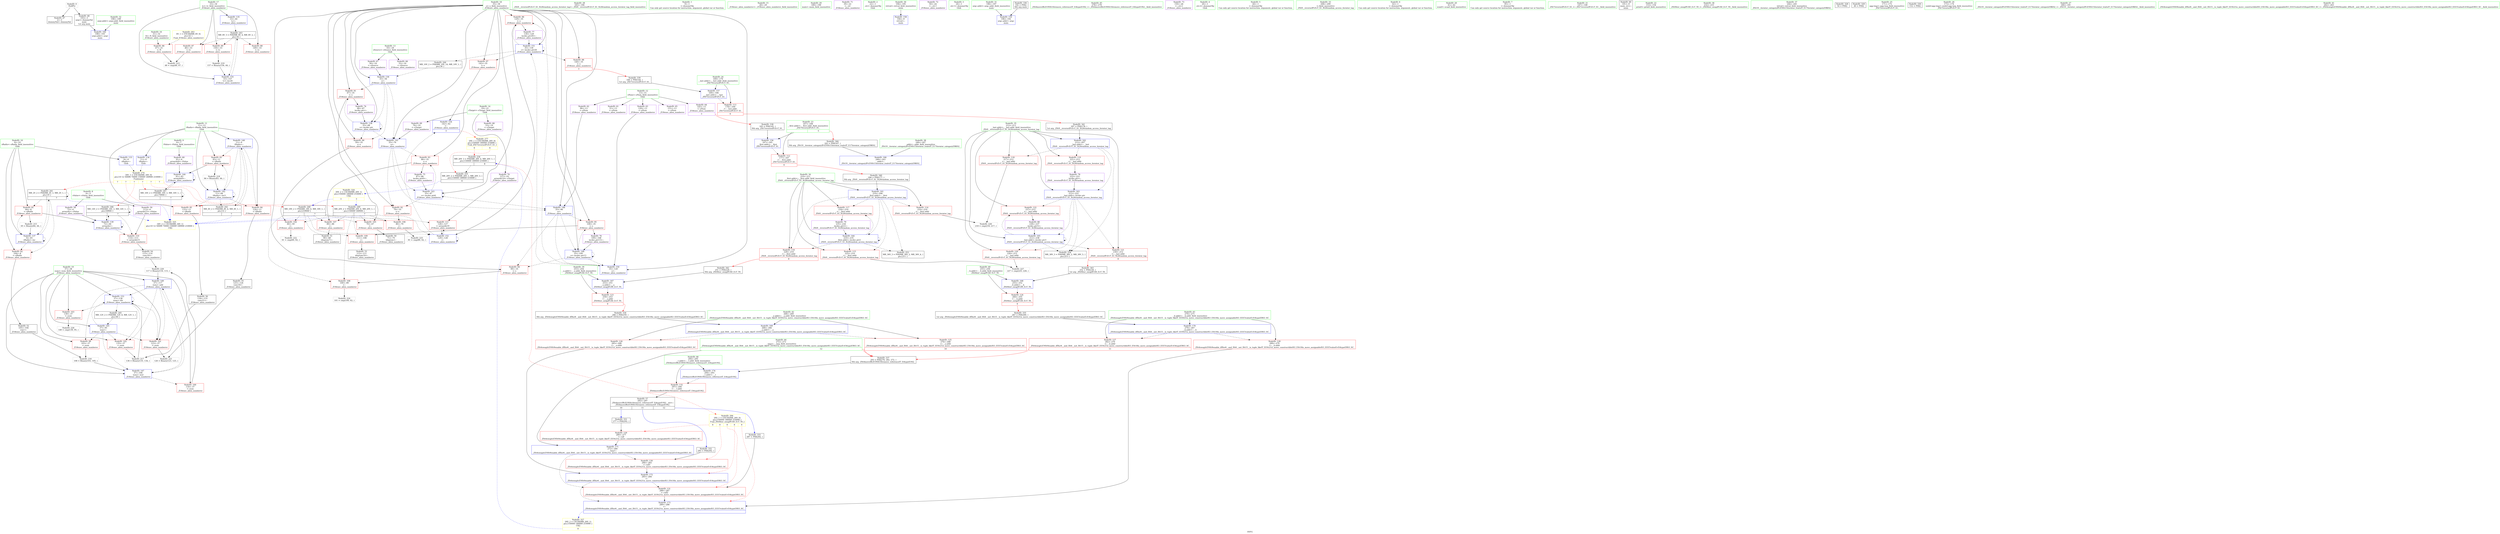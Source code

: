 digraph "SVFG" {
	label="SVFG";

	Node0x5565bcc02110 [shape=record,color=grey,label="{NodeID: 0\nNullPtr}"];
	Node0x5565bcc02110 -> Node0x5565bcc25d50[style=solid];
	Node0x5565bcc02110 -> Node0x5565bcc26e70[style=solid];
	Node0x5565bcc44d30 [shape=record,color=yellow,style=double,label="{NodeID: 263\n6V_1 = ENCHI(MR_6V_0)\npts\{32 \}\nFun[_Z18exec_alien_numbersv]}"];
	Node0x5565bcc44d30 -> Node0x5565bcc28d50[style=dashed];
	Node0x5565bcc26730 [shape=record,color=red,label="{NodeID: 97\n142\<--35\n\<--s\n_Z18exec_alien_numbersv\n}"];
	Node0x5565bcc26730 -> Node0x5565bcc2d4f0[style=solid];
	Node0x5565bcc24070 [shape=record,color=green,label="{NodeID: 14\n19\<--21\nsTarget\<--sTarget_field_insensitive\nGlob }"];
	Node0x5565bcc24070 -> Node0x5565bcc27eb0[style=solid];
	Node0x5565bcc24070 -> Node0x5565bcc27f80[style=solid];
	Node0x5565bcc24070 -> Node0x5565bcc28050[style=solid];
	Node0x5565bcc45b20 [shape=record,color=yellow,style=double,label="{NodeID: 277\n26V_1 = ENCHI(MR_26V_0)\npts\{150000 180000 210000 \}\nFun[_ZSt7reverseIPcEvT_S1_]|{<s0>6|<s1>6}}"];
	Node0x5565bcc45b20:s0 -> Node0x5565bcc3d2c0[style=dashed,color=red];
	Node0x5565bcc45b20:s1 -> Node0x5565bcc43870[style=dashed,color=red];
	Node0x5565bcc26270 [shape=record,color=red,label="{NodeID: 111\n128\<--127\n\<--arrayidx19\n_Z18exec_alien_numbersv\n}"];
	Node0x5565bcc26270 -> Node0x5565bcc2d350[style=solid];
	Node0x5565bcc24cf0 [shape=record,color=green,label="{NodeID: 28\n183\<--184\n_ZSt9__reverseIPcEvT_S1_St26random_access_iterator_tag\<--_ZSt9__reverseIPcEvT_S1_St26random_access_iterator_tag_field_insensitive\n}"];
	Node0x5565bcc2bd30 [shape=record,color=red,label="{NodeID: 125\n276\<--268\n\<--__a.addr\n_ZSt4swapIcENSt9enable_ifIXsr6__and_ISt6__not_ISt15__is_tuple_likeIT_EESt21is_move_constructibleIS3_ESt18is_move_assignableIS3_EEE5valueEvE4typeERS3_SC_\n|{<s0>10}}"];
	Node0x5565bcc2bd30:s0 -> Node0x5565bcc5d6d0[style=solid,color=red];
	Node0x5565bcc25910 [shape=record,color=green,label="{NodeID: 42\n268\<--269\n__a.addr\<--__a.addr_field_insensitive\n_ZSt4swapIcENSt9enable_ifIXsr6__and_ISt6__not_ISt15__is_tuple_likeIT_EESt21is_move_constructibleIS3_ESt18is_move_assignableIS3_EEE5valueEvE4typeERS3_SC_\n}"];
	Node0x5565bcc25910 -> Node0x5565bcc2bd30[style=solid];
	Node0x5565bcc25910 -> Node0x5565bcc2be00[style=solid];
	Node0x5565bcc25910 -> Node0x5565bcc2e120[style=solid];
	Node0x5565bcc32620 [shape=record,color=grey,label="{NodeID: 222\n61 = cmp(60, 62, )\n}"];
	Node0x5565bcc2c8c0 [shape=record,color=blue,label="{NodeID: 139\n72\<--64\narrayidx\<--\n_Z18exec_alien_numbersv\n}"];
	Node0x5565bcc2c8c0 -> Node0x5565bcc261a0[style=dashed];
	Node0x5565bcc2c8c0 -> Node0x5565bcc2c8c0[style=dashed];
	Node0x5565bcc2c8c0 -> Node0x5565bcc40b40[style=dashed];
	Node0x5565bcc274f0 [shape=record,color=black,label="{NodeID: 56\n134\<--133\nconv21\<--\n_Z18exec_alien_numbersv\n}"];
	Node0x5565bcc274f0 -> Node0x5565bcc31ea0[style=solid];
	Node0x5565bcc2d420 [shape=record,color=blue,label="{NodeID: 153\n37\<--136\nnum\<--div\n_Z18exec_alien_numbersv\n}"];
	Node0x5565bcc2d420 -> Node0x5565bcc26a70[style=dashed];
	Node0x5565bcc2d420 -> Node0x5565bcc26b40[style=dashed];
	Node0x5565bcc2d420 -> Node0x5565bcc26c10[style=dashed];
	Node0x5565bcc2d420 -> Node0x5565bcc2d420[style=dashed];
	Node0x5565bcc2d420 -> Node0x5565bcc40640[style=dashed];
	Node0x5565bcc28050 [shape=record,color=purple,label="{NodeID: 70\n127\<--19\narrayidx19\<--sTarget\n_Z18exec_alien_numbersv\n}"];
	Node0x5565bcc28050 -> Node0x5565bcc26270[style=solid];
	Node0x5565bcc5d240 [shape=record,color=black,label="{NodeID: 333\n287 = PHI(292, )\n}"];
	Node0x5565bcc5d240 -> Node0x5565bcc2c210[style=solid];
	Node0x5565bcc2df80 [shape=record,color=blue,label="{NodeID: 167\n253\<--251\n__a.addr\<--__a\n_ZSt9iter_swapIPcS0_EvT_T0_\n}"];
	Node0x5565bcc2df80 -> Node0x5565bcc2bb90[style=dashed];
	Node0x5565bcc28bb0 [shape=record,color=red,label="{NodeID: 84\n124\<--11\n\<--tRadix\n_Z18exec_alien_numbersv\n}"];
	Node0x5565bcc28bb0 -> Node0x5565bcc27420[style=solid];
	Node0x5565bcc10e30 [shape=record,color=green,label="{NodeID: 1\n9\<--1\n\<--dummyObj\nCan only get source location for instruction, argument, global var or function.}"];
	Node0x5565bcc26800 [shape=record,color=red,label="{NodeID: 98\n144\<--35\n\<--s\n_Z18exec_alien_numbersv\n|{<s0>3}}"];
	Node0x5565bcc26800:s0 -> Node0x5565bcc5daf0[style=solid,color=red];
	Node0x5565bcc24170 [shape=record,color=green,label="{NodeID: 15\n28\<--29\n_Z18exec_alien_numbersv\<--_Z18exec_alien_numbersv_field_insensitive\n}"];
	Node0x5565bcc26340 [shape=record,color=red,label="{NodeID: 112\n177\<--167\n\<--__first.addr\n_ZSt7reverseIPcEvT_S1_\n|{<s0>6}}"];
	Node0x5565bcc26340:s0 -> Node0x5565bcc5dc00[style=solid,color=red];
	Node0x5565bcc24df0 [shape=record,color=green,label="{NodeID: 29\n189\<--190\nmain\<--main_field_insensitive\n}"];
	Node0x5565bcc2be00 [shape=record,color=red,label="{NodeID: 126\n285\<--268\n\<--__a.addr\n_ZSt4swapIcENSt9enable_ifIXsr6__and_ISt6__not_ISt15__is_tuple_likeIT_EESt21is_move_constructibleIS3_ESt18is_move_assignableIS3_EEE5valueEvE4typeERS3_SC_\n}"];
	Node0x5565bcc2be00 -> Node0x5565bcc2e390[style=solid];
	Node0x5565bcc259e0 [shape=record,color=green,label="{NodeID: 43\n270\<--271\n__b.addr\<--__b.addr_field_insensitive\n_ZSt4swapIcENSt9enable_ifIXsr6__and_ISt6__not_ISt15__is_tuple_likeIT_EESt21is_move_constructibleIS3_ESt18is_move_assignableIS3_EEE5valueEvE4typeERS3_SC_\n}"];
	Node0x5565bcc259e0 -> Node0x5565bcc2bed0[style=solid];
	Node0x5565bcc259e0 -> Node0x5565bcc2bfa0[style=solid];
	Node0x5565bcc259e0 -> Node0x5565bcc2e1f0[style=solid];
	Node0x5565bcc327a0 [shape=record,color=grey,label="{NodeID: 223\n48 = cmp(46, 47, )\n}"];
	Node0x5565bcc2c990 [shape=record,color=blue,label="{NodeID: 140\n11\<--9\ntRadix\<--\n_Z18exec_alien_numbersv\n}"];
	Node0x5565bcc2c990 -> Node0x5565bcc28ae0[style=dashed];
	Node0x5565bcc2c990 -> Node0x5565bcc28bb0[style=dashed];
	Node0x5565bcc2c990 -> Node0x5565bcc28c80[style=dashed];
	Node0x5565bcc2c990 -> Node0x5565bcc2cb30[style=dashed];
	Node0x5565bcc2c990 -> Node0x5565bcc3f740[style=dashed];
	Node0x5565bcc275c0 [shape=record,color=black,label="{NodeID: 57\n292\<--297\n_ZSt4moveIRcEONSt16remove_referenceIT_E4typeEOS2__ret\<--\n_ZSt4moveIRcEONSt16remove_referenceIT_E4typeEOS2_\n|{<s0>10|<s1>11|<s2>12}}"];
	Node0x5565bcc275c0:s0 -> Node0x5565bcc5ae80[style=solid,color=blue];
	Node0x5565bcc275c0:s1 -> Node0x5565bcc5b070[style=solid,color=blue];
	Node0x5565bcc275c0:s2 -> Node0x5565bcc5d240[style=solid,color=blue];
	Node0x5565bcc2d4f0 [shape=record,color=blue,label="{NodeID: 154\n142\<--62\n\<--\n_Z18exec_alien_numbersv\n|{<s0>3}}"];
	Node0x5565bcc2d4f0:s0 -> Node0x5565bcc45b20[style=dashed,color=red];
	Node0x5565bcc28120 [shape=record,color=purple,label="{NodeID: 71\n39\<--22\n\<--.str\n_Z18exec_alien_numbersv\n}"];
	Node0x5565bcc5d380 [shape=record,color=black,label="{NodeID: 334\n266 = PHI(259, )\n0th arg _ZSt4swapIcENSt9enable_ifIXsr6__and_ISt6__not_ISt15__is_tuple_likeIT_EESt21is_move_constructibleIS3_ESt18is_move_assignableIS3_EEE5valueEvE4typeERS3_SC_ }"];
	Node0x5565bcc5d380 -> Node0x5565bcc2e120[style=solid];
	Node0x5565bcc2e050 [shape=record,color=blue,label="{NodeID: 168\n255\<--252\n__b.addr\<--__b\n_ZSt9iter_swapIPcS0_EvT_T0_\n}"];
	Node0x5565bcc2e050 -> Node0x5565bcc2bc60[style=dashed];
	Node0x5565bcc28c80 [shape=record,color=red,label="{NodeID: 85\n133\<--11\n\<--tRadix\n_Z18exec_alien_numbersv\n}"];
	Node0x5565bcc28c80 -> Node0x5565bcc274f0[style=solid];
	Node0x5565bcc10100 [shape=record,color=green,label="{NodeID: 2\n22\<--1\n.str\<--dummyObj\nGlob }"];
	Node0x5565bcc268d0 [shape=record,color=red,label="{NodeID: 99\n103\<--37\n\<--num\n_Z18exec_alien_numbersv\n}"];
	Node0x5565bcc268d0 -> Node0x5565bcc31d20[style=solid];
	Node0x5565bcc24270 [shape=record,color=green,label="{NodeID: 16\n31\<--32\nN\<--N_field_insensitive\n_Z18exec_alien_numbersv\n}"];
	Node0x5565bcc24270 -> Node0x5565bcc28d50[style=solid];
	Node0x5565bcc26410 [shape=record,color=red,label="{NodeID: 113\n178\<--169\n\<--__last.addr\n_ZSt7reverseIPcEvT_S1_\n|{<s0>6}}"];
	Node0x5565bcc26410:s0 -> Node0x5565bcc5dd10[style=solid,color=red];
	Node0x5565bcc24ef0 [shape=record,color=green,label="{NodeID: 30\n194\<--195\nretval\<--retval_field_insensitive\nmain\n}"];
	Node0x5565bcc24ef0 -> Node0x5565bcc2d830[style=solid];
	Node0x5565bcc2bed0 [shape=record,color=red,label="{NodeID: 127\n282\<--270\n\<--__b.addr\n_ZSt4swapIcENSt9enable_ifIXsr6__and_ISt6__not_ISt15__is_tuple_likeIT_EESt21is_move_constructibleIS3_ESt18is_move_assignableIS3_EEE5valueEvE4typeERS3_SC_\n|{<s0>11}}"];
	Node0x5565bcc2bed0:s0 -> Node0x5565bcc5d6d0[style=solid,color=red];
	Node0x5565bcc25ab0 [shape=record,color=green,label="{NodeID: 44\n272\<--273\n__tmp\<--__tmp_field_insensitive\n_ZSt4swapIcENSt9enable_ifIXsr6__and_ISt6__not_ISt15__is_tuple_likeIT_EESt21is_move_constructibleIS3_ESt18is_move_assignableIS3_EEE5valueEvE4typeERS3_SC_\n|{|<s1>12}}"];
	Node0x5565bcc25ab0 -> Node0x5565bcc2e2c0[style=solid];
	Node0x5565bcc25ab0:s1 -> Node0x5565bcc5d6d0[style=solid,color=red];
	Node0x5565bcc32920 [shape=record,color=grey,label="{NodeID: 224\n101 = cmp(100, 62, )\n}"];
	Node0x5565bcc2ca60 [shape=record,color=blue,label="{NodeID: 141\n35\<--76\ns\<--\n_Z18exec_alien_numbersv\n}"];
	Node0x5565bcc2ca60 -> Node0x5565bcc29230[style=dashed];
	Node0x5565bcc2ca60 -> Node0x5565bcc29300[style=dashed];
	Node0x5565bcc2ca60 -> Node0x5565bcc2cc00[style=dashed];
	Node0x5565bcc2ca60 -> Node0x5565bcc2ce70[style=dashed];
	Node0x5565bcc27690 [shape=record,color=purple,label="{NodeID: 58\n72\<--4\narrayidx\<--sValue\n_Z18exec_alien_numbersv\n}"];
	Node0x5565bcc27690 -> Node0x5565bcc2c8c0[style=solid];
	Node0x5565bcc2d5c0 [shape=record,color=blue,label="{NodeID: 155\n33\<--157\ntc\<--inc24\n_Z18exec_alien_numbersv\n}"];
	Node0x5565bcc2d5c0 -> Node0x5565bcc3fc40[style=dashed];
	Node0x5565bcc281f0 [shape=record,color=purple,label="{NodeID: 72\n50\<--24\n\<--.str.1\n_Z18exec_alien_numbersv\n}"];
	Node0x5565bcc5d4c0 [shape=record,color=black,label="{NodeID: 335\n267 = PHI(260, )\n1st arg _ZSt4swapIcENSt9enable_ifIXsr6__and_ISt6__not_ISt15__is_tuple_likeIT_EESt21is_move_constructibleIS3_ESt18is_move_assignableIS3_EEE5valueEvE4typeERS3_SC_ }"];
	Node0x5565bcc5d4c0 -> Node0x5565bcc2e1f0[style=solid];
	Node0x5565bcc2e120 [shape=record,color=blue,label="{NodeID: 169\n268\<--266\n__a.addr\<--__a\n_ZSt4swapIcENSt9enable_ifIXsr6__and_ISt6__not_ISt15__is_tuple_likeIT_EESt21is_move_constructibleIS3_ESt18is_move_assignableIS3_EEE5valueEvE4typeERS3_SC_\n}"];
	Node0x5565bcc2e120 -> Node0x5565bcc2bd30[style=dashed];
	Node0x5565bcc2e120 -> Node0x5565bcc2be00[style=dashed];
	Node0x5565bcc28d50 [shape=record,color=red,label="{NodeID: 86\n47\<--31\n\<--N\n_Z18exec_alien_numbersv\n}"];
	Node0x5565bcc28d50 -> Node0x5565bcc327a0[style=solid];
	Node0x5565bcc10190 [shape=record,color=green,label="{NodeID: 3\n24\<--1\n.str.1\<--dummyObj\nGlob }"];
	Node0x5565bcc269a0 [shape=record,color=red,label="{NodeID: 100\n116\<--37\n\<--num\n_Z18exec_alien_numbersv\n}"];
	Node0x5565bcc269a0 -> Node0x5565bcc32320[style=solid];
	Node0x5565bcc24340 [shape=record,color=green,label="{NodeID: 17\n33\<--34\ntc\<--tc_field_insensitive\n_Z18exec_alien_numbersv\n}"];
	Node0x5565bcc24340 -> Node0x5565bcc28e20[style=solid];
	Node0x5565bcc24340 -> Node0x5565bcc28ef0[style=solid];
	Node0x5565bcc24340 -> Node0x5565bcc28fc0[style=solid];
	Node0x5565bcc24340 -> Node0x5565bcc2c580[style=solid];
	Node0x5565bcc24340 -> Node0x5565bcc2d5c0[style=solid];
	Node0x5565bcc264e0 [shape=record,color=red,label="{NodeID: 114\n216\<--210\n\<--__first.addr\n_ZSt9__reverseIPcEvT_S1_St26random_access_iterator_tag\n}"];
	Node0x5565bcc264e0 -> Node0x5565bcc32f20[style=solid];
	Node0x5565bcc24fc0 [shape=record,color=green,label="{NodeID: 31\n196\<--197\nargc.addr\<--argc.addr_field_insensitive\nmain\n}"];
	Node0x5565bcc24fc0 -> Node0x5565bcc2d900[style=solid];
	Node0x5565bcc2bfa0 [shape=record,color=red,label="{NodeID: 128\n289\<--270\n\<--__b.addr\n_ZSt4swapIcENSt9enable_ifIXsr6__and_ISt6__not_ISt15__is_tuple_likeIT_EESt21is_move_constructibleIS3_ESt18is_move_assignableIS3_EEE5valueEvE4typeERS3_SC_\n}"];
	Node0x5565bcc2bfa0 -> Node0x5565bcc2e460[style=solid];
	Node0x5565bcc25b80 [shape=record,color=green,label="{NodeID: 45\n278\<--279\n_ZSt4moveIRcEONSt16remove_referenceIT_E4typeEOS2_\<--_ZSt4moveIRcEONSt16remove_referenceIT_E4typeEOS2__field_insensitive\n}"];
	Node0x5565bcc32aa0 [shape=record,color=grey,label="{NodeID: 225\n81 = cmp(80, 62, )\n}"];
	Node0x5565bcc2cb30 [shape=record,color=blue,label="{NodeID: 142\n11\<--84\ntRadix\<--inc5\n_Z18exec_alien_numbersv\n}"];
	Node0x5565bcc2cb30 -> Node0x5565bcc28ae0[style=dashed];
	Node0x5565bcc2cb30 -> Node0x5565bcc28bb0[style=dashed];
	Node0x5565bcc2cb30 -> Node0x5565bcc28c80[style=dashed];
	Node0x5565bcc2cb30 -> Node0x5565bcc2cb30[style=dashed];
	Node0x5565bcc2cb30 -> Node0x5565bcc3f740[style=dashed];
	Node0x5565bcc27760 [shape=record,color=purple,label="{NodeID: 59\n113\<--4\narrayidx15\<--sValue\n_Z18exec_alien_numbersv\n}"];
	Node0x5565bcc27760 -> Node0x5565bcc261a0[style=solid];
	Node0x5565bcc2d690 [shape=record,color=blue,label="{NodeID: 156\n167\<--165\n__first.addr\<--__first\n_ZSt7reverseIPcEvT_S1_\n}"];
	Node0x5565bcc2d690 -> Node0x5565bcc26340[style=dashed];
	Node0x5565bcc282c0 [shape=record,color=purple,label="{NodeID: 73\n150\<--26\n\<--.str.2\n_Z18exec_alien_numbersv\n}"];
	Node0x5565bcc5d600 [shape=record,color=black,label="{NodeID: 336\n192 = PHI()\n0th arg main }"];
	Node0x5565bcc5d600 -> Node0x5565bcc2d900[style=solid];
	Node0x5565bcc42e70 [shape=record,color=black,label="{NodeID: 253\nMR_36V_3 = PHI(MR_36V_2, MR_36V_4, )\npts\{211 \}\n}"];
	Node0x5565bcc2e1f0 [shape=record,color=blue,label="{NodeID: 170\n270\<--267\n__b.addr\<--__b\n_ZSt4swapIcENSt9enable_ifIXsr6__and_ISt6__not_ISt15__is_tuple_likeIT_EESt21is_move_constructibleIS3_ESt18is_move_assignableIS3_EEE5valueEvE4typeERS3_SC_\n}"];
	Node0x5565bcc2e1f0 -> Node0x5565bcc2bed0[style=dashed];
	Node0x5565bcc2e1f0 -> Node0x5565bcc2bfa0[style=dashed];
	Node0x5565bcc28e20 [shape=record,color=red,label="{NodeID: 87\n46\<--33\n\<--tc\n_Z18exec_alien_numbersv\n}"];
	Node0x5565bcc28e20 -> Node0x5565bcc327a0[style=solid];
	Node0x5565bcc10440 [shape=record,color=green,label="{NodeID: 4\n26\<--1\n.str.2\<--dummyObj\nGlob }"];
	Node0x5565bcc26a70 [shape=record,color=red,label="{NodeID: 101\n123\<--37\n\<--num\n_Z18exec_alien_numbersv\n}"];
	Node0x5565bcc26a70 -> Node0x5565bcc324a0[style=solid];
	Node0x5565bcc24410 [shape=record,color=green,label="{NodeID: 18\n35\<--36\ns\<--s_field_insensitive\n_Z18exec_alien_numbersv\n}"];
	Node0x5565bcc24410 -> Node0x5565bcc29090[style=solid];
	Node0x5565bcc24410 -> Node0x5565bcc29160[style=solid];
	Node0x5565bcc24410 -> Node0x5565bcc29230[style=solid];
	Node0x5565bcc24410 -> Node0x5565bcc29300[style=solid];
	Node0x5565bcc24410 -> Node0x5565bcc293d0[style=solid];
	Node0x5565bcc24410 -> Node0x5565bcc294a0[style=solid];
	Node0x5565bcc24410 -> Node0x5565bcc26660[style=solid];
	Node0x5565bcc24410 -> Node0x5565bcc26730[style=solid];
	Node0x5565bcc24410 -> Node0x5565bcc26800[style=solid];
	Node0x5565bcc24410 -> Node0x5565bcc2c650[style=solid];
	Node0x5565bcc24410 -> Node0x5565bcc2c7f0[style=solid];
	Node0x5565bcc24410 -> Node0x5565bcc2ca60[style=solid];
	Node0x5565bcc24410 -> Node0x5565bcc2cc00[style=solid];
	Node0x5565bcc24410 -> Node0x5565bcc2ce70[style=solid];
	Node0x5565bcc24410 -> Node0x5565bcc2d010[style=solid];
	Node0x5565bcc24410 -> Node0x5565bcc2d1b0[style=solid];
	Node0x5565bcc24410 -> Node0x5565bcc2d280[style=solid];
	Node0x5565bcc2b590 [shape=record,color=red,label="{NodeID: 115\n225\<--210\n\<--__first.addr\n_ZSt9__reverseIPcEvT_S1_St26random_access_iterator_tag\n}"];
	Node0x5565bcc2b590 -> Node0x5565bcc32da0[style=solid];
	Node0x5565bcc25090 [shape=record,color=green,label="{NodeID: 32\n198\<--199\nargv.addr\<--argv.addr_field_insensitive\nmain\n}"];
	Node0x5565bcc25090 -> Node0x5565bcc2d9d0[style=solid];
	Node0x5565bcc2c070 [shape=record,color=red,label="{NodeID: 129\n280\<--277\n\<--call\n_ZSt4swapIcENSt9enable_ifIXsr6__and_ISt6__not_ISt15__is_tuple_likeIT_EESt21is_move_constructibleIS3_ESt18is_move_assignableIS3_EEE5valueEvE4typeERS3_SC_\n}"];
	Node0x5565bcc2c070 -> Node0x5565bcc2e2c0[style=solid];
	Node0x5565bcc25c80 [shape=record,color=green,label="{NodeID: 46\n294\<--295\n__t.addr\<--__t.addr_field_insensitive\n_ZSt4moveIRcEONSt16remove_referenceIT_E4typeEOS2_\n}"];
	Node0x5565bcc25c80 -> Node0x5565bcc2c2e0[style=solid];
	Node0x5565bcc25c80 -> Node0x5565bcc2e530[style=solid];
	Node0x5565bcc32c20 [shape=record,color=grey,label="{NodeID: 226\n140 = cmp(139, 95, )\n}"];
	Node0x5565bcc2cc00 [shape=record,color=blue,label="{NodeID: 143\n35\<--87\ns\<--incdec.ptr6\n_Z18exec_alien_numbersv\n}"];
	Node0x5565bcc2cc00 -> Node0x5565bcc29230[style=dashed];
	Node0x5565bcc2cc00 -> Node0x5565bcc29300[style=dashed];
	Node0x5565bcc2cc00 -> Node0x5565bcc2cc00[style=dashed];
	Node0x5565bcc2cc00 -> Node0x5565bcc2ce70[style=dashed];
	Node0x5565bcc27830 [shape=record,color=purple,label="{NodeID: 60\n91\<--6\narrayidx8\<--tValue\n_Z18exec_alien_numbersv\n}"];
	Node0x5565bcc27830 -> Node0x5565bcc2ccd0[style=solid];
	Node0x5565bcc2d760 [shape=record,color=blue,label="{NodeID: 157\n169\<--166\n__last.addr\<--__last\n_ZSt7reverseIPcEvT_S1_\n}"];
	Node0x5565bcc2d760 -> Node0x5565bcc26410[style=dashed];
	Node0x5565bcc28390 [shape=record,color=purple,label="{NodeID: 74\n68\<--67\nincdec.ptr\<--\n_Z18exec_alien_numbersv\n}"];
	Node0x5565bcc28390 -> Node0x5565bcc2c7f0[style=solid];
	Node0x5565bcc5d6d0 [shape=record,color=black,label="{NodeID: 337\n293 = PHI(276, 282, 272, )\n0th arg _ZSt4moveIRcEONSt16remove_referenceIT_E4typeEOS2_ }"];
	Node0x5565bcc5d6d0 -> Node0x5565bcc2e530[style=solid];
	Node0x5565bcc43370 [shape=record,color=black,label="{NodeID: 254\nMR_38V_3 = PHI(MR_38V_2, MR_38V_5, )\npts\{213 \}\n}"];
	Node0x5565bcc2e2c0 [shape=record,color=blue,label="{NodeID: 171\n272\<--280\n__tmp\<--\n_ZSt4swapIcENSt9enable_ifIXsr6__and_ISt6__not_ISt15__is_tuple_likeIT_EESt21is_move_constructibleIS3_ESt18is_move_assignableIS3_EEE5valueEvE4typeERS3_SC_\n}"];
	Node0x5565bcc2e2c0 -> Node0x5565bcc2c140[style=dashed];
	Node0x5565bcc2e2c0 -> Node0x5565bcc2c210[style=dashed];
	Node0x5565bcc28ef0 [shape=record,color=red,label="{NodeID: 88\n149\<--33\n\<--tc\n_Z18exec_alien_numbersv\n}"];
	Node0x5565bcc104d0 [shape=record,color=green,label="{NodeID: 5\n44\<--1\n\<--dummyObj\nCan only get source location for instruction, argument, global var or function.}"];
	Node0x5565bcc26b40 [shape=record,color=red,label="{NodeID: 102\n135\<--37\n\<--num\n_Z18exec_alien_numbersv\n}"];
	Node0x5565bcc26b40 -> Node0x5565bcc31ea0[style=solid];
	Node0x5565bcc244e0 [shape=record,color=green,label="{NodeID: 19\n37\<--38\nnum\<--num_field_insensitive\n_Z18exec_alien_numbersv\n}"];
	Node0x5565bcc244e0 -> Node0x5565bcc268d0[style=solid];
	Node0x5565bcc244e0 -> Node0x5565bcc269a0[style=solid];
	Node0x5565bcc244e0 -> Node0x5565bcc26a70[style=solid];
	Node0x5565bcc244e0 -> Node0x5565bcc26b40[style=solid];
	Node0x5565bcc244e0 -> Node0x5565bcc26c10[style=solid];
	Node0x5565bcc244e0 -> Node0x5565bcc2cda0[style=solid];
	Node0x5565bcc244e0 -> Node0x5565bcc2cf40[style=solid];
	Node0x5565bcc244e0 -> Node0x5565bcc2d0e0[style=solid];
	Node0x5565bcc244e0 -> Node0x5565bcc2d420[style=solid];
	Node0x5565bcc2b620 [shape=record,color=red,label="{NodeID: 116\n229\<--210\n\<--__first.addr\n_ZSt9__reverseIPcEvT_S1_St26random_access_iterator_tag\n|{<s0>8}}"];
	Node0x5565bcc2b620:s0 -> Node0x5565bcc5de20[style=solid,color=red];
	Node0x5565bcc25160 [shape=record,color=green,label="{NodeID: 33\n208\<--209\n\<--field_insensitive\n_ZSt9__reverseIPcEvT_S1_St26random_access_iterator_tag\n}"];
	Node0x5565bcc2c140 [shape=record,color=red,label="{NodeID: 130\n284\<--283\n\<--call1\n_ZSt4swapIcENSt9enable_ifIXsr6__and_ISt6__not_ISt15__is_tuple_likeIT_EESt21is_move_constructibleIS3_ESt18is_move_assignableIS3_EEE5valueEvE4typeERS3_SC_\n}"];
	Node0x5565bcc2c140 -> Node0x5565bcc2e390[style=solid];
	Node0x5565bcc25d50 [shape=record,color=black,label="{NodeID: 47\n2\<--3\ndummyVal\<--dummyVal\n}"];
	Node0x5565bcc32da0 [shape=record,color=grey,label="{NodeID: 227\n227 = cmp(225, 226, )\n}"];
	Node0x5565bcc2ccd0 [shape=record,color=blue,label="{NodeID: 144\n91\<--83\narrayidx8\<--\n_Z18exec_alien_numbersv\n}"];
	Node0x5565bcc2ccd0 -> Node0x5565bcc2ccd0[style=dashed];
	Node0x5565bcc2ccd0 -> Node0x5565bcc41040[style=dashed];
	Node0x5565bcc27900 [shape=record,color=purple,label="{NodeID: 61\n51\<--13\n\<--sNum\n_Z18exec_alien_numbersv\n}"];
	Node0x5565bcc4a180 [shape=record,color=yellow,style=double,label="{NodeID: 324\n26V_2 = CSCHI(MR_26V_1)\npts\{150000 180000 210000 \}\nCS[]|{<s0>3|<s1>3}}"];
	Node0x5565bcc4a180:s0 -> Node0x5565bcc41540[style=dashed,color=blue];
	Node0x5565bcc4a180:s1 -> Node0x5565bcc41a40[style=dashed,color=blue];
	Node0x5565bcc3f240 [shape=record,color=black,label="{NodeID: 241\nMR_2V_2 = PHI(MR_2V_3, MR_2V_1, )\npts\{10 \}\n|{|<s4>7}}"];
	Node0x5565bcc3f240 -> Node0x5565bcc28940[style=dashed];
	Node0x5565bcc3f240 -> Node0x5565bcc28a10[style=dashed];
	Node0x5565bcc3f240 -> Node0x5565bcc2c720[style=dashed];
	Node0x5565bcc3f240 -> Node0x5565bcc3f240[style=dashed];
	Node0x5565bcc3f240:s4 -> Node0x5565bcc4a340[style=dashed,color=blue];
	Node0x5565bcc2d830 [shape=record,color=blue,label="{NodeID: 158\n194\<--9\nretval\<--\nmain\n}"];
	Node0x5565bcc28460 [shape=record,color=purple,label="{NodeID: 75\n87\<--86\nincdec.ptr6\<--\n_Z18exec_alien_numbersv\n}"];
	Node0x5565bcc28460 -> Node0x5565bcc2cc00[style=solid];
	Node0x5565bcc5d9e0 [shape=record,color=black,label="{NodeID: 338\n165 = PHI(145, )\n0th arg _ZSt7reverseIPcEvT_S1_ }"];
	Node0x5565bcc5d9e0 -> Node0x5565bcc2d690[style=solid];
	Node0x5565bcc43870 [shape=record,color=black,label="{NodeID: 255\nMR_26V_2 = PHI(MR_26V_1, MR_26V_3, )\npts\{150000 180000 210000 \}\n|{<s0>6}}"];
	Node0x5565bcc43870:s0 -> Node0x5565bcc4a180[style=dashed,color=blue];
	Node0x5565bcc2e390 [shape=record,color=blue,label="{NodeID: 172\n285\<--284\n\<--\n_ZSt4swapIcENSt9enable_ifIXsr6__and_ISt6__not_ISt15__is_tuple_likeIT_EESt21is_move_constructibleIS3_ESt18is_move_assignableIS3_EEE5valueEvE4typeERS3_SC_\n}"];
	Node0x5565bcc2e390 -> Node0x5565bcc2c210[style=dashed];
	Node0x5565bcc2e390 -> Node0x5565bcc2e460[style=dashed];
	Node0x5565bcc28fc0 [shape=record,color=red,label="{NodeID: 89\n156\<--33\n\<--tc\n_Z18exec_alien_numbersv\n}"];
	Node0x5565bcc28fc0 -> Node0x5565bcc321a0[style=solid];
	Node0x5565bcc10590 [shape=record,color=green,label="{NodeID: 6\n62\<--1\n\<--dummyObj\nCan only get source location for instruction, argument, global var or function.}"];
	Node0x5565bcc26c10 [shape=record,color=red,label="{NodeID: 103\n139\<--37\n\<--num\n_Z18exec_alien_numbersv\n}"];
	Node0x5565bcc26c10 -> Node0x5565bcc32c20[style=solid];
	Node0x5565bcc245b0 [shape=record,color=green,label="{NodeID: 20\n41\<--42\nscanf\<--scanf_field_insensitive\n}"];
	Node0x5565bcc2b6b0 [shape=record,color=red,label="{NodeID: 117\n234\<--210\n\<--__first.addr\n_ZSt9__reverseIPcEvT_S1_St26random_access_iterator_tag\n}"];
	Node0x5565bcc2b6b0 -> Node0x5565bcc287a0[style=solid];
	Node0x5565bcc25230 [shape=record,color=green,label="{NodeID: 34\n210\<--211\n__first.addr\<--__first.addr_field_insensitive\n_ZSt9__reverseIPcEvT_S1_St26random_access_iterator_tag\n}"];
	Node0x5565bcc25230 -> Node0x5565bcc264e0[style=solid];
	Node0x5565bcc25230 -> Node0x5565bcc2b590[style=solid];
	Node0x5565bcc25230 -> Node0x5565bcc2b620[style=solid];
	Node0x5565bcc25230 -> Node0x5565bcc2b6b0[style=solid];
	Node0x5565bcc25230 -> Node0x5565bcc2daa0[style=solid];
	Node0x5565bcc25230 -> Node0x5565bcc2dd10[style=solid];
	Node0x5565bcc2c210 [shape=record,color=red,label="{NodeID: 131\n288\<--287\n\<--call2\n_ZSt4swapIcENSt9enable_ifIXsr6__and_ISt6__not_ISt15__is_tuple_likeIT_EESt21is_move_constructibleIS3_ESt18is_move_assignableIS3_EEE5valueEvE4typeERS3_SC_\n}"];
	Node0x5565bcc2c210 -> Node0x5565bcc2e460[style=solid];
	Node0x5565bcc26e70 [shape=record,color=black,label="{NodeID: 48\n193\<--3\nargv\<--dummyVal\nmain\n1st arg main }"];
	Node0x5565bcc26e70 -> Node0x5565bcc2d9d0[style=solid];
	Node0x5565bcc32f20 [shape=record,color=grey,label="{NodeID: 228\n218 = cmp(216, 217, )\n}"];
	Node0x5565bcc2cda0 [shape=record,color=blue,label="{NodeID: 145\n37\<--95\nnum\<--\n_Z18exec_alien_numbersv\n}"];
	Node0x5565bcc2cda0 -> Node0x5565bcc268d0[style=dashed];
	Node0x5565bcc2cda0 -> Node0x5565bcc26a70[style=dashed];
	Node0x5565bcc2cda0 -> Node0x5565bcc26b40[style=dashed];
	Node0x5565bcc2cda0 -> Node0x5565bcc2cf40[style=dashed];
	Node0x5565bcc2cda0 -> Node0x5565bcc2d420[style=dashed];
	Node0x5565bcc279d0 [shape=record,color=purple,label="{NodeID: 62\n96\<--13\n\<--sNum\n_Z18exec_alien_numbersv\n}"];
	Node0x5565bcc279d0 -> Node0x5565bcc2ce70[style=solid];
	Node0x5565bcc4a340 [shape=record,color=yellow,style=double,label="{NodeID: 325\n34V_2 = CSCHI(MR_34V_1)\npts\{10 12 50000 70000 150000 180000 210000 \}\nCS[]}"];
	Node0x5565bcc3f740 [shape=record,color=black,label="{NodeID: 242\nMR_4V_2 = PHI(MR_4V_4, MR_4V_1, )\npts\{12 \}\n|{|<s1>7}}"];
	Node0x5565bcc3f740 -> Node0x5565bcc2c990[style=dashed];
	Node0x5565bcc3f740:s1 -> Node0x5565bcc4a340[style=dashed,color=blue];
	Node0x5565bcc2d900 [shape=record,color=blue,label="{NodeID: 159\n196\<--192\nargc.addr\<--argc\nmain\n}"];
	Node0x5565bcc28530 [shape=record,color=purple,label="{NodeID: 76\n109\<--108\nincdec.ptr13\<--\n_Z18exec_alien_numbersv\n}"];
	Node0x5565bcc28530 -> Node0x5565bcc2d010[style=solid];
	Node0x5565bcc5daf0 [shape=record,color=black,label="{NodeID: 339\n166 = PHI(144, )\n1st arg _ZSt7reverseIPcEvT_S1_ }"];
	Node0x5565bcc5daf0 -> Node0x5565bcc2d760[style=solid];
	Node0x5565bcc2e460 [shape=record,color=blue,label="{NodeID: 173\n289\<--288\n\<--\n_ZSt4swapIcENSt9enable_ifIXsr6__and_ISt6__not_ISt15__is_tuple_likeIT_EESt21is_move_constructibleIS3_ESt18is_move_assignableIS3_EEE5valueEvE4typeERS3_SC_\n|{<s0>9}}"];
	Node0x5565bcc2e460:s0 -> Node0x5565bcc4a750[style=dashed,color=blue];
	Node0x5565bcc29090 [shape=record,color=red,label="{NodeID: 90\n59\<--35\n\<--s\n_Z18exec_alien_numbersv\n}"];
	Node0x5565bcc29090 -> Node0x5565bcc26ce0[style=solid];
	Node0x5565bcc23a90 [shape=record,color=green,label="{NodeID: 7\n95\<--1\n\<--dummyObj\nCan only get source location for instruction, argument, global var or function.}"];
	Node0x5565bcc26ce0 [shape=record,color=red,label="{NodeID: 104\n60\<--59\n\<--\n_Z18exec_alien_numbersv\n}"];
	Node0x5565bcc26ce0 -> Node0x5565bcc32620[style=solid];
	Node0x5565bcc246b0 [shape=record,color=green,label="{NodeID: 21\n147\<--148\n_ZSt7reverseIPcEvT_S1_\<--_ZSt7reverseIPcEvT_S1__field_insensitive\n}"];
	Node0x5565bcc3cca0 [shape=record,color=yellow,style=double,label="{NodeID: 284\n26V_1 = ENCHI(MR_26V_0)\npts\{150000 180000 210000 \}\nFun[_ZSt9iter_swapIPcS0_EvT_T0_]|{<s0>9|<s1>9|<s2>9|<s3>9|<s4>9}}"];
	Node0x5565bcc3cca0:s0 -> Node0x5565bcc2c070[style=dashed,color=red];
	Node0x5565bcc3cca0:s1 -> Node0x5565bcc2c140[style=dashed,color=red];
	Node0x5565bcc3cca0:s2 -> Node0x5565bcc2c210[style=dashed,color=red];
	Node0x5565bcc3cca0:s3 -> Node0x5565bcc2e390[style=dashed,color=red];
	Node0x5565bcc3cca0:s4 -> Node0x5565bcc2e460[style=dashed,color=red];
	Node0x5565bcc2b780 [shape=record,color=red,label="{NodeID: 118\n217\<--212\n\<--__last.addr\n_ZSt9__reverseIPcEvT_S1_St26random_access_iterator_tag\n}"];
	Node0x5565bcc2b780 -> Node0x5565bcc32f20[style=solid];
	Node0x5565bcc25300 [shape=record,color=green,label="{NodeID: 35\n212\<--213\n__last.addr\<--__last.addr_field_insensitive\n_ZSt9__reverseIPcEvT_S1_St26random_access_iterator_tag\n}"];
	Node0x5565bcc25300 -> Node0x5565bcc2b780[style=solid];
	Node0x5565bcc25300 -> Node0x5565bcc2b850[style=solid];
	Node0x5565bcc25300 -> Node0x5565bcc2b920[style=solid];
	Node0x5565bcc25300 -> Node0x5565bcc2b9f0[style=solid];
	Node0x5565bcc25300 -> Node0x5565bcc2bac0[style=solid];
	Node0x5565bcc25300 -> Node0x5565bcc2db70[style=solid];
	Node0x5565bcc25300 -> Node0x5565bcc2dc40[style=solid];
	Node0x5565bcc25300 -> Node0x5565bcc2dde0[style=solid];
	Node0x5565bcc31ba0 [shape=record,color=grey,label="{NodeID: 215\n65 = Binary(64, 44, )\n}"];
	Node0x5565bcc31ba0 -> Node0x5565bcc2c720[style=solid];
	Node0x5565bcc2c2e0 [shape=record,color=red,label="{NodeID: 132\n297\<--294\n\<--__t.addr\n_ZSt4moveIRcEONSt16remove_referenceIT_E4typeEOS2_\n}"];
	Node0x5565bcc2c2e0 -> Node0x5565bcc275c0[style=solid];
	Node0x5565bcc26f40 [shape=record,color=black,label="{NodeID: 49\n191\<--9\nmain_ret\<--\nmain\n}"];
	Node0x5565bcc2ce70 [shape=record,color=blue,label="{NodeID: 146\n35\<--96\ns\<--\n_Z18exec_alien_numbersv\n}"];
	Node0x5565bcc2ce70 -> Node0x5565bcc293d0[style=dashed];
	Node0x5565bcc2ce70 -> Node0x5565bcc294a0[style=dashed];
	Node0x5565bcc2ce70 -> Node0x5565bcc2d010[style=dashed];
	Node0x5565bcc2ce70 -> Node0x5565bcc2d1b0[style=dashed];
	Node0x5565bcc27aa0 [shape=record,color=purple,label="{NodeID: 63\n120\<--13\n\<--sNum\n_Z18exec_alien_numbersv\n}"];
	Node0x5565bcc27aa0 -> Node0x5565bcc2d1b0[style=solid];
	Node0x5565bcc3fc40 [shape=record,color=black,label="{NodeID: 243\nMR_8V_3 = PHI(MR_8V_4, MR_8V_2, )\npts\{34 \}\n}"];
	Node0x5565bcc3fc40 -> Node0x5565bcc28e20[style=dashed];
	Node0x5565bcc3fc40 -> Node0x5565bcc28ef0[style=dashed];
	Node0x5565bcc3fc40 -> Node0x5565bcc28fc0[style=dashed];
	Node0x5565bcc3fc40 -> Node0x5565bcc2d5c0[style=dashed];
	Node0x5565bcc2d9d0 [shape=record,color=blue,label="{NodeID: 160\n198\<--193\nargv.addr\<--argv\nmain\n}"];
	Node0x5565bcc28600 [shape=record,color=purple,label="{NodeID: 77\n130\<--129\nincdec.ptr20\<--\n_Z18exec_alien_numbersv\n}"];
	Node0x5565bcc28600 -> Node0x5565bcc2d280[style=solid];
	Node0x5565bcc5dc00 [shape=record,color=black,label="{NodeID: 340\n206 = PHI(177, )\n0th arg _ZSt9__reverseIPcEvT_S1_St26random_access_iterator_tag }"];
	Node0x5565bcc5dc00 -> Node0x5565bcc2daa0[style=solid];
	Node0x5565bcc2e530 [shape=record,color=blue,label="{NodeID: 174\n294\<--293\n__t.addr\<--__t\n_ZSt4moveIRcEONSt16remove_referenceIT_E4typeEOS2_\n}"];
	Node0x5565bcc2e530 -> Node0x5565bcc2c2e0[style=dashed];
	Node0x5565bcc29160 [shape=record,color=red,label="{NodeID: 91\n67\<--35\n\<--s\n_Z18exec_alien_numbersv\n}"];
	Node0x5565bcc29160 -> Node0x5565bcc28390[style=solid];
	Node0x5565bcc29160 -> Node0x5565bcc26db0[style=solid];
	Node0x5565bcc23b20 [shape=record,color=green,label="{NodeID: 8\n4\<--5\nsValue\<--sValue_field_insensitive\nGlob }"];
	Node0x5565bcc23b20 -> Node0x5565bcc27690[style=solid];
	Node0x5565bcc23b20 -> Node0x5565bcc27760[style=solid];
	Node0x5565bcc26db0 [shape=record,color=red,label="{NodeID: 105\n70\<--67\n\<--\n_Z18exec_alien_numbersv\n}"];
	Node0x5565bcc26db0 -> Node0x5565bcc27010[style=solid];
	Node0x5565bcc247b0 [shape=record,color=green,label="{NodeID: 22\n153\<--154\nprintf\<--printf_field_insensitive\n}"];
	Node0x5565bcc2b850 [shape=record,color=red,label="{NodeID: 119\n221\<--212\n\<--__last.addr\n_ZSt9__reverseIPcEvT_S1_St26random_access_iterator_tag\n}"];
	Node0x5565bcc2b850 -> Node0x5565bcc286d0[style=solid];
	Node0x5565bcc253d0 [shape=record,color=green,label="{NodeID: 36\n232\<--233\n_ZSt9iter_swapIPcS0_EvT_T0_\<--_ZSt9iter_swapIPcS0_EvT_T0__field_insensitive\n}"];
	Node0x5565bcc31d20 [shape=record,color=grey,label="{NodeID: 216\n106 = Binary(103, 105, )\n}"];
	Node0x5565bcc31d20 -> Node0x5565bcc2cf40[style=solid];
	Node0x5565bcc2c3b0 [shape=record,color=blue,label="{NodeID: 133\n8\<--9\nsRadix\<--\nGlob }"];
	Node0x5565bcc2c3b0 -> Node0x5565bcc45730[style=dashed];
	Node0x5565bcc27010 [shape=record,color=black,label="{NodeID: 50\n71\<--70\nidxprom\<--\n_Z18exec_alien_numbersv\n}"];
	Node0x5565bcc2cf40 [shape=record,color=blue,label="{NodeID: 147\n37\<--106\nnum\<--mul\n_Z18exec_alien_numbersv\n}"];
	Node0x5565bcc2cf40 -> Node0x5565bcc269a0[style=dashed];
	Node0x5565bcc2cf40 -> Node0x5565bcc2d0e0[style=dashed];
	Node0x5565bcc27b70 [shape=record,color=purple,label="{NodeID: 64\n145\<--13\n\<--sNum\n_Z18exec_alien_numbersv\n|{<s0>3}}"];
	Node0x5565bcc27b70:s0 -> Node0x5565bcc5d9e0[style=solid,color=red];
	Node0x5565bcc4a750 [shape=record,color=yellow,style=double,label="{NodeID: 327\n26V_2 = CSCHI(MR_26V_1)\npts\{150000 180000 210000 \}\nCS[]|{<s0>8}}"];
	Node0x5565bcc4a750:s0 -> Node0x5565bcc3d2c0[style=dashed,color=blue];
	Node0x5565bcc40140 [shape=record,color=black,label="{NodeID: 244\nMR_10V_2 = PHI(MR_10V_14, MR_10V_1, )\npts\{36 \}\n}"];
	Node0x5565bcc40140 -> Node0x5565bcc2c650[style=dashed];
	Node0x5565bcc2daa0 [shape=record,color=blue,label="{NodeID: 161\n210\<--206\n__first.addr\<--__first\n_ZSt9__reverseIPcEvT_S1_St26random_access_iterator_tag\n}"];
	Node0x5565bcc2daa0 -> Node0x5565bcc264e0[style=dashed];
	Node0x5565bcc2daa0 -> Node0x5565bcc2b590[style=dashed];
	Node0x5565bcc2daa0 -> Node0x5565bcc2b620[style=dashed];
	Node0x5565bcc2daa0 -> Node0x5565bcc2b6b0[style=dashed];
	Node0x5565bcc2daa0 -> Node0x5565bcc2dd10[style=dashed];
	Node0x5565bcc2daa0 -> Node0x5565bcc42e70[style=dashed];
	Node0x5565bcc286d0 [shape=record,color=purple,label="{NodeID: 78\n222\<--221\nincdec.ptr\<--\n_ZSt9__reverseIPcEvT_S1_St26random_access_iterator_tag\n}"];
	Node0x5565bcc286d0 -> Node0x5565bcc2dc40[style=solid];
	Node0x5565bcc5dd10 [shape=record,color=black,label="{NodeID: 341\n207 = PHI(178, )\n1st arg _ZSt9__reverseIPcEvT_S1_St26random_access_iterator_tag }"];
	Node0x5565bcc5dd10 -> Node0x5565bcc2db70[style=solid];
	Node0x5565bcc29230 [shape=record,color=red,label="{NodeID: 92\n79\<--35\n\<--s\n_Z18exec_alien_numbersv\n}"];
	Node0x5565bcc29230 -> Node0x5565bcc25e60[style=solid];
	Node0x5565bcc23bb0 [shape=record,color=green,label="{NodeID: 9\n6\<--7\ntValue\<--tValue_field_insensitive\nGlob }"];
	Node0x5565bcc23bb0 -> Node0x5565bcc27830[style=solid];
	Node0x5565bcc25e60 [shape=record,color=red,label="{NodeID: 106\n80\<--79\n\<--\n_Z18exec_alien_numbersv\n}"];
	Node0x5565bcc25e60 -> Node0x5565bcc32aa0[style=solid];
	Node0x5565bcc248b0 [shape=record,color=green,label="{NodeID: 23\n167\<--168\n__first.addr\<--__first.addr_field_insensitive\n_ZSt7reverseIPcEvT_S1_\n|{|<s2>5}}"];
	Node0x5565bcc248b0 -> Node0x5565bcc26340[style=solid];
	Node0x5565bcc248b0 -> Node0x5565bcc2d690[style=solid];
	Node0x5565bcc248b0:s2 -> Node0x5565bcc5e370[style=solid,color=red];
	Node0x5565bcc2b920 [shape=record,color=red,label="{NodeID: 120\n226\<--212\n\<--__last.addr\n_ZSt9__reverseIPcEvT_S1_St26random_access_iterator_tag\n}"];
	Node0x5565bcc2b920 -> Node0x5565bcc32da0[style=solid];
	Node0x5565bcc254d0 [shape=record,color=green,label="{NodeID: 37\n244\<--245\nretval\<--retval_field_insensitive\n_ZSt19__iterator_categoryIPcENSt15iterator_traitsIT_E17iterator_categoryERKS2_\n}"];
	Node0x5565bcc31ea0 [shape=record,color=grey,label="{NodeID: 217\n136 = Binary(135, 134, )\n}"];
	Node0x5565bcc31ea0 -> Node0x5565bcc2d420[style=solid];
	Node0x5565bcc2c480 [shape=record,color=blue,label="{NodeID: 134\n11\<--9\ntRadix\<--\nGlob }"];
	Node0x5565bcc2c480 -> Node0x5565bcc45730[style=dashed];
	Node0x5565bcc270e0 [shape=record,color=black,label="{NodeID: 51\n90\<--89\nidxprom7\<--\n_Z18exec_alien_numbersv\n}"];
	Node0x5565bcc2d010 [shape=record,color=blue,label="{NodeID: 148\n35\<--109\ns\<--incdec.ptr13\n_Z18exec_alien_numbersv\n}"];
	Node0x5565bcc2d010 -> Node0x5565bcc293d0[style=dashed];
	Node0x5565bcc2d010 -> Node0x5565bcc294a0[style=dashed];
	Node0x5565bcc2d010 -> Node0x5565bcc2d010[style=dashed];
	Node0x5565bcc2d010 -> Node0x5565bcc2d1b0[style=dashed];
	Node0x5565bcc27c40 [shape=record,color=purple,label="{NodeID: 65\n151\<--13\n\<--sNum\n_Z18exec_alien_numbersv\n}"];
	Node0x5565bcc5b820 [shape=record,color=black,label="{NodeID: 328\n54 = PHI()\n}"];
	Node0x5565bcc40640 [shape=record,color=black,label="{NodeID: 245\nMR_12V_2 = PHI(MR_12V_8, MR_12V_1, )\npts\{38 \}\n}"];
	Node0x5565bcc40640 -> Node0x5565bcc2cda0[style=dashed];
	Node0x5565bcc2db70 [shape=record,color=blue,label="{NodeID: 162\n212\<--207\n__last.addr\<--__last\n_ZSt9__reverseIPcEvT_S1_St26random_access_iterator_tag\n}"];
	Node0x5565bcc2db70 -> Node0x5565bcc2b780[style=dashed];
	Node0x5565bcc2db70 -> Node0x5565bcc2b850[style=dashed];
	Node0x5565bcc2db70 -> Node0x5565bcc2dc40[style=dashed];
	Node0x5565bcc2db70 -> Node0x5565bcc43370[style=dashed];
	Node0x5565bcc287a0 [shape=record,color=purple,label="{NodeID: 79\n235\<--234\nincdec.ptr2\<--\n_ZSt9__reverseIPcEvT_S1_St26random_access_iterator_tag\n}"];
	Node0x5565bcc287a0 -> Node0x5565bcc2dd10[style=solid];
	Node0x5565bcc5de20 [shape=record,color=black,label="{NodeID: 342\n251 = PHI(229, )\n0th arg _ZSt9iter_swapIPcS0_EvT_T0_ }"];
	Node0x5565bcc5de20 -> Node0x5565bcc2df80[style=solid];
	Node0x5565bcc29300 [shape=record,color=red,label="{NodeID: 93\n86\<--35\n\<--s\n_Z18exec_alien_numbersv\n}"];
	Node0x5565bcc29300 -> Node0x5565bcc28460[style=solid];
	Node0x5565bcc29300 -> Node0x5565bcc25f30[style=solid];
	Node0x5565bcc23c70 [shape=record,color=green,label="{NodeID: 10\n8\<--10\nsRadix\<--sRadix_field_insensitive\nGlob }"];
	Node0x5565bcc23c70 -> Node0x5565bcc28940[style=solid];
	Node0x5565bcc23c70 -> Node0x5565bcc28a10[style=solid];
	Node0x5565bcc23c70 -> Node0x5565bcc2c3b0[style=solid];
	Node0x5565bcc23c70 -> Node0x5565bcc2c720[style=solid];
	Node0x5565bcc25f30 [shape=record,color=red,label="{NodeID: 107\n89\<--86\n\<--\n_Z18exec_alien_numbersv\n}"];
	Node0x5565bcc25f30 -> Node0x5565bcc270e0[style=solid];
	Node0x5565bcc24980 [shape=record,color=green,label="{NodeID: 24\n169\<--170\n__last.addr\<--__last.addr_field_insensitive\n_ZSt7reverseIPcEvT_S1_\n}"];
	Node0x5565bcc24980 -> Node0x5565bcc26410[style=solid];
	Node0x5565bcc24980 -> Node0x5565bcc2d760[style=solid];
	Node0x5565bcc2b9f0 [shape=record,color=red,label="{NodeID: 121\n230\<--212\n\<--__last.addr\n_ZSt9__reverseIPcEvT_S1_St26random_access_iterator_tag\n|{<s0>8}}"];
	Node0x5565bcc2b9f0:s0 -> Node0x5565bcc5e140[style=solid,color=red];
	Node0x5565bcc255a0 [shape=record,color=green,label="{NodeID: 38\n246\<--247\n.addr\<--.addr_field_insensitive\n_ZSt19__iterator_categoryIPcENSt15iterator_traitsIT_E17iterator_categoryERKS2_\n}"];
	Node0x5565bcc255a0 -> Node0x5565bcc2deb0[style=solid];
	Node0x5565bcc32020 [shape=record,color=grey,label="{NodeID: 218\n84 = Binary(83, 44, )\n}"];
	Node0x5565bcc32020 -> Node0x5565bcc2cb30[style=solid];
	Node0x5565bcc2c580 [shape=record,color=blue,label="{NodeID: 135\n33\<--44\ntc\<--\n_Z18exec_alien_numbersv\n}"];
	Node0x5565bcc2c580 -> Node0x5565bcc3fc40[style=dashed];
	Node0x5565bcc271b0 [shape=record,color=black,label="{NodeID: 52\n105\<--104\nconv\<--\n_Z18exec_alien_numbersv\n}"];
	Node0x5565bcc271b0 -> Node0x5565bcc31d20[style=solid];
	Node0x5565bcc2d0e0 [shape=record,color=blue,label="{NodeID: 149\n37\<--117\nnum\<--add\n_Z18exec_alien_numbersv\n}"];
	Node0x5565bcc2d0e0 -> Node0x5565bcc268d0[style=dashed];
	Node0x5565bcc2d0e0 -> Node0x5565bcc26a70[style=dashed];
	Node0x5565bcc2d0e0 -> Node0x5565bcc26b40[style=dashed];
	Node0x5565bcc2d0e0 -> Node0x5565bcc2cf40[style=dashed];
	Node0x5565bcc2d0e0 -> Node0x5565bcc2d420[style=dashed];
	Node0x5565bcc27d10 [shape=record,color=purple,label="{NodeID: 66\n52\<--16\n\<--sSource\n_Z18exec_alien_numbersv\n}"];
	Node0x5565bcc5b8f0 [shape=record,color=black,label="{NodeID: 329\n40 = PHI()\n}"];
	Node0x5565bcc40b40 [shape=record,color=black,label="{NodeID: 246\nMR_14V_2 = PHI(MR_14V_3, MR_14V_1, )\npts\{50000 \}\n|{|<s3>7}}"];
	Node0x5565bcc40b40 -> Node0x5565bcc261a0[style=dashed];
	Node0x5565bcc40b40 -> Node0x5565bcc2c8c0[style=dashed];
	Node0x5565bcc40b40 -> Node0x5565bcc40b40[style=dashed];
	Node0x5565bcc40b40:s3 -> Node0x5565bcc4a340[style=dashed,color=blue];
	Node0x5565bcc2dc40 [shape=record,color=blue,label="{NodeID: 163\n212\<--222\n__last.addr\<--incdec.ptr\n_ZSt9__reverseIPcEvT_S1_St26random_access_iterator_tag\n}"];
	Node0x5565bcc2dc40 -> Node0x5565bcc2b920[style=dashed];
	Node0x5565bcc2dc40 -> Node0x5565bcc2b9f0[style=dashed];
	Node0x5565bcc2dc40 -> Node0x5565bcc2bac0[style=dashed];
	Node0x5565bcc2dc40 -> Node0x5565bcc2dde0[style=dashed];
	Node0x5565bcc2dc40 -> Node0x5565bcc43370[style=dashed];
	Node0x5565bcc28870 [shape=record,color=purple,label="{NodeID: 80\n238\<--237\nincdec.ptr3\<--\n_ZSt9__reverseIPcEvT_S1_St26random_access_iterator_tag\n}"];
	Node0x5565bcc28870 -> Node0x5565bcc2dde0[style=solid];
	Node0x5565bcc5e140 [shape=record,color=black,label="{NodeID: 343\n252 = PHI(230, )\n1st arg _ZSt9iter_swapIPcS0_EvT_T0_ }"];
	Node0x5565bcc5e140 -> Node0x5565bcc2e050[style=solid];
	Node0x5565bcc293d0 [shape=record,color=red,label="{NodeID: 94\n99\<--35\n\<--s\n_Z18exec_alien_numbersv\n}"];
	Node0x5565bcc293d0 -> Node0x5565bcc26000[style=solid];
	Node0x5565bcc23d70 [shape=record,color=green,label="{NodeID: 11\n11\<--12\ntRadix\<--tRadix_field_insensitive\nGlob }"];
	Node0x5565bcc23d70 -> Node0x5565bcc28ae0[style=solid];
	Node0x5565bcc23d70 -> Node0x5565bcc28bb0[style=solid];
	Node0x5565bcc23d70 -> Node0x5565bcc28c80[style=solid];
	Node0x5565bcc23d70 -> Node0x5565bcc2c480[style=solid];
	Node0x5565bcc23d70 -> Node0x5565bcc2c990[style=solid];
	Node0x5565bcc23d70 -> Node0x5565bcc2cb30[style=solid];
	Node0x5565bcc45730 [shape=record,color=yellow,style=double,label="{NodeID: 274\n34V_1 = ENCHI(MR_34V_0)\npts\{10 12 50000 70000 150000 180000 210000 \}\nFun[main]|{<s0>7|<s1>7|<s2>7|<s3>7|<s4>7|<s5>7}}"];
	Node0x5565bcc45730:s0 -> Node0x5565bcc3f240[style=dashed,color=red];
	Node0x5565bcc45730:s1 -> Node0x5565bcc3f740[style=dashed,color=red];
	Node0x5565bcc45730:s2 -> Node0x5565bcc40b40[style=dashed,color=red];
	Node0x5565bcc45730:s3 -> Node0x5565bcc41040[style=dashed,color=red];
	Node0x5565bcc45730:s4 -> Node0x5565bcc41540[style=dashed,color=red];
	Node0x5565bcc45730:s5 -> Node0x5565bcc41a40[style=dashed,color=red];
	Node0x5565bcc26000 [shape=record,color=red,label="{NodeID: 108\n100\<--99\n\<--\n_Z18exec_alien_numbersv\n}"];
	Node0x5565bcc26000 -> Node0x5565bcc32920[style=solid];
	Node0x5565bcc24a50 [shape=record,color=green,label="{NodeID: 25\n171\<--172\nagg.tmp\<--agg.tmp_field_insensitive\n_ZSt7reverseIPcEvT_S1_\n}"];
	Node0x5565bcc2bac0 [shape=record,color=red,label="{NodeID: 122\n237\<--212\n\<--__last.addr\n_ZSt9__reverseIPcEvT_S1_St26random_access_iterator_tag\n}"];
	Node0x5565bcc2bac0 -> Node0x5565bcc28870[style=solid];
	Node0x5565bcc25670 [shape=record,color=green,label="{NodeID: 39\n253\<--254\n__a.addr\<--__a.addr_field_insensitive\n_ZSt9iter_swapIPcS0_EvT_T0_\n}"];
	Node0x5565bcc25670 -> Node0x5565bcc2bb90[style=solid];
	Node0x5565bcc25670 -> Node0x5565bcc2df80[style=solid];
	Node0x5565bcc321a0 [shape=record,color=grey,label="{NodeID: 219\n157 = Binary(156, 44, )\n}"];
	Node0x5565bcc321a0 -> Node0x5565bcc2d5c0[style=solid];
	Node0x5565bcc2c650 [shape=record,color=blue,label="{NodeID: 136\n35\<--56\ns\<--\n_Z18exec_alien_numbersv\n}"];
	Node0x5565bcc2c650 -> Node0x5565bcc29090[style=dashed];
	Node0x5565bcc2c650 -> Node0x5565bcc29160[style=dashed];
	Node0x5565bcc2c650 -> Node0x5565bcc2c7f0[style=dashed];
	Node0x5565bcc2c650 -> Node0x5565bcc2ca60[style=dashed];
	Node0x5565bcc27280 [shape=record,color=black,label="{NodeID: 53\n112\<--111\nidxprom14\<--\n_Z18exec_alien_numbersv\n}"];
	Node0x5565bcc2d1b0 [shape=record,color=blue,label="{NodeID: 150\n35\<--120\ns\<--\n_Z18exec_alien_numbersv\n}"];
	Node0x5565bcc2d1b0 -> Node0x5565bcc26660[style=dashed];
	Node0x5565bcc2d1b0 -> Node0x5565bcc2d280[style=dashed];
	Node0x5565bcc27de0 [shape=record,color=purple,label="{NodeID: 67\n56\<--16\n\<--sSource\n_Z18exec_alien_numbersv\n}"];
	Node0x5565bcc27de0 -> Node0x5565bcc2c650[style=solid];
	Node0x5565bcc5ad80 [shape=record,color=black,label="{NodeID: 330\n152 = PHI()\n}"];
	Node0x5565bcc41040 [shape=record,color=black,label="{NodeID: 247\nMR_16V_2 = PHI(MR_16V_3, MR_16V_1, )\npts\{70000 \}\n|{|<s2>7}}"];
	Node0x5565bcc41040 -> Node0x5565bcc2ccd0[style=dashed];
	Node0x5565bcc41040 -> Node0x5565bcc41040[style=dashed];
	Node0x5565bcc41040:s2 -> Node0x5565bcc4a340[style=dashed,color=blue];
	Node0x5565bcc2dd10 [shape=record,color=blue,label="{NodeID: 164\n210\<--235\n__first.addr\<--incdec.ptr2\n_ZSt9__reverseIPcEvT_S1_St26random_access_iterator_tag\n}"];
	Node0x5565bcc2dd10 -> Node0x5565bcc2b590[style=dashed];
	Node0x5565bcc2dd10 -> Node0x5565bcc2b620[style=dashed];
	Node0x5565bcc2dd10 -> Node0x5565bcc2b6b0[style=dashed];
	Node0x5565bcc2dd10 -> Node0x5565bcc2dd10[style=dashed];
	Node0x5565bcc2dd10 -> Node0x5565bcc42e70[style=dashed];
	Node0x5565bcc28940 [shape=record,color=red,label="{NodeID: 81\n64\<--8\n\<--sRadix\n_Z18exec_alien_numbersv\n}"];
	Node0x5565bcc28940 -> Node0x5565bcc2c8c0[style=solid];
	Node0x5565bcc28940 -> Node0x5565bcc31ba0[style=solid];
	Node0x5565bcc5e370 [shape=record,color=black,label="{NodeID: 344\n243 = PHI(167, )\n0th arg _ZSt19__iterator_categoryIPcENSt15iterator_traitsIT_E17iterator_categoryERKS2_ }"];
	Node0x5565bcc5e370 -> Node0x5565bcc2deb0[style=solid];
	Node0x5565bcc294a0 [shape=record,color=red,label="{NodeID: 95\n108\<--35\n\<--s\n_Z18exec_alien_numbersv\n}"];
	Node0x5565bcc294a0 -> Node0x5565bcc28530[style=solid];
	Node0x5565bcc294a0 -> Node0x5565bcc260d0[style=solid];
	Node0x5565bcc23e70 [shape=record,color=green,label="{NodeID: 12\n13\<--15\nsNum\<--sNum_field_insensitive\nGlob }"];
	Node0x5565bcc23e70 -> Node0x5565bcc27900[style=solid];
	Node0x5565bcc23e70 -> Node0x5565bcc279d0[style=solid];
	Node0x5565bcc23e70 -> Node0x5565bcc27aa0[style=solid];
	Node0x5565bcc23e70 -> Node0x5565bcc27b70[style=solid];
	Node0x5565bcc23e70 -> Node0x5565bcc27c40[style=solid];
	Node0x5565bcc260d0 [shape=record,color=red,label="{NodeID: 109\n111\<--108\n\<--\n_Z18exec_alien_numbersv\n}"];
	Node0x5565bcc260d0 -> Node0x5565bcc27280[style=solid];
	Node0x5565bcc24b20 [shape=record,color=green,label="{NodeID: 26\n173\<--174\nundef.agg.tmp\<--undef.agg.tmp_field_insensitive\n_ZSt7reverseIPcEvT_S1_\n}"];
	Node0x5565bcc2bb90 [shape=record,color=red,label="{NodeID: 123\n259\<--253\n\<--__a.addr\n_ZSt9iter_swapIPcS0_EvT_T0_\n|{<s0>9}}"];
	Node0x5565bcc2bb90:s0 -> Node0x5565bcc5d380[style=solid,color=red];
	Node0x5565bcc25740 [shape=record,color=green,label="{NodeID: 40\n255\<--256\n__b.addr\<--__b.addr_field_insensitive\n_ZSt9iter_swapIPcS0_EvT_T0_\n}"];
	Node0x5565bcc25740 -> Node0x5565bcc2bc60[style=solid];
	Node0x5565bcc25740 -> Node0x5565bcc2e050[style=solid];
	Node0x5565bcc32320 [shape=record,color=grey,label="{NodeID: 220\n117 = Binary(116, 115, )\n}"];
	Node0x5565bcc32320 -> Node0x5565bcc2d0e0[style=solid];
	Node0x5565bcc2c720 [shape=record,color=blue,label="{NodeID: 137\n8\<--65\nsRadix\<--inc\n_Z18exec_alien_numbersv\n}"];
	Node0x5565bcc2c720 -> Node0x5565bcc28940[style=dashed];
	Node0x5565bcc2c720 -> Node0x5565bcc28a10[style=dashed];
	Node0x5565bcc2c720 -> Node0x5565bcc2c720[style=dashed];
	Node0x5565bcc2c720 -> Node0x5565bcc3f240[style=dashed];
	Node0x5565bcc27350 [shape=record,color=black,label="{NodeID: 54\n115\<--114\nconv16\<--\n_Z18exec_alien_numbersv\n}"];
	Node0x5565bcc27350 -> Node0x5565bcc32320[style=solid];
	Node0x5565bcc3d2c0 [shape=record,color=black,label="{NodeID: 234\nMR_26V_3 = PHI(MR_26V_4, MR_26V_1, )\npts\{150000 180000 210000 \}\n|{|<s1>8}}"];
	Node0x5565bcc3d2c0 -> Node0x5565bcc43870[style=dashed];
	Node0x5565bcc3d2c0:s1 -> Node0x5565bcc3cca0[style=dashed,color=red];
	Node0x5565bcc2d280 [shape=record,color=blue,label="{NodeID: 151\n35\<--130\ns\<--incdec.ptr20\n_Z18exec_alien_numbersv\n}"];
	Node0x5565bcc2d280 -> Node0x5565bcc26660[style=dashed];
	Node0x5565bcc2d280 -> Node0x5565bcc26730[style=dashed];
	Node0x5565bcc2d280 -> Node0x5565bcc26800[style=dashed];
	Node0x5565bcc2d280 -> Node0x5565bcc2d280[style=dashed];
	Node0x5565bcc2d280 -> Node0x5565bcc40140[style=dashed];
	Node0x5565bcc27eb0 [shape=record,color=purple,label="{NodeID: 68\n53\<--19\n\<--sTarget\n_Z18exec_alien_numbersv\n}"];
	Node0x5565bcc5ae80 [shape=record,color=black,label="{NodeID: 331\n277 = PHI(292, )\n}"];
	Node0x5565bcc5ae80 -> Node0x5565bcc2c070[style=solid];
	Node0x5565bcc41540 [shape=record,color=black,label="{NodeID: 248\nMR_18V_2 = PHI(MR_18V_6, MR_18V_1, )\npts\{210000 \}\n|{|<s8>7}}"];
	Node0x5565bcc41540 -> Node0x5565bcc26ce0[style=dashed];
	Node0x5565bcc41540 -> Node0x5565bcc26db0[style=dashed];
	Node0x5565bcc41540 -> Node0x5565bcc25e60[style=dashed];
	Node0x5565bcc41540 -> Node0x5565bcc25f30[style=dashed];
	Node0x5565bcc41540 -> Node0x5565bcc26000[style=dashed];
	Node0x5565bcc41540 -> Node0x5565bcc260d0[style=dashed];
	Node0x5565bcc41540 -> Node0x5565bcc26270[style=dashed];
	Node0x5565bcc41540 -> Node0x5565bcc2d350[style=dashed];
	Node0x5565bcc41540:s8 -> Node0x5565bcc4a340[style=dashed,color=blue];
	Node0x5565bcc2dde0 [shape=record,color=blue,label="{NodeID: 165\n212\<--238\n__last.addr\<--incdec.ptr3\n_ZSt9__reverseIPcEvT_S1_St26random_access_iterator_tag\n}"];
	Node0x5565bcc2dde0 -> Node0x5565bcc2b920[style=dashed];
	Node0x5565bcc2dde0 -> Node0x5565bcc2b9f0[style=dashed];
	Node0x5565bcc2dde0 -> Node0x5565bcc2bac0[style=dashed];
	Node0x5565bcc2dde0 -> Node0x5565bcc2dde0[style=dashed];
	Node0x5565bcc2dde0 -> Node0x5565bcc43370[style=dashed];
	Node0x5565bcc28a10 [shape=record,color=red,label="{NodeID: 82\n104\<--8\n\<--sRadix\n_Z18exec_alien_numbersv\n}"];
	Node0x5565bcc28a10 -> Node0x5565bcc271b0[style=solid];
	Node0x5565bcc26660 [shape=record,color=red,label="{NodeID: 96\n129\<--35\n\<--s\n_Z18exec_alien_numbersv\n}"];
	Node0x5565bcc26660 -> Node0x5565bcc28600[style=solid];
	Node0x5565bcc26660 -> Node0x5565bcc2d350[style=solid];
	Node0x5565bcc23f70 [shape=record,color=green,label="{NodeID: 13\n16\<--18\nsSource\<--sSource_field_insensitive\nGlob }"];
	Node0x5565bcc23f70 -> Node0x5565bcc27d10[style=solid];
	Node0x5565bcc23f70 -> Node0x5565bcc27de0[style=solid];
	Node0x5565bcc261a0 [shape=record,color=red,label="{NodeID: 110\n114\<--113\n\<--arrayidx15\n_Z18exec_alien_numbersv\n}"];
	Node0x5565bcc261a0 -> Node0x5565bcc27350[style=solid];
	Node0x5565bcc24bf0 [shape=record,color=green,label="{NodeID: 27\n180\<--181\n_ZSt19__iterator_categoryIPcENSt15iterator_traitsIT_E17iterator_categoryERKS2_\<--_ZSt19__iterator_categoryIPcENSt15iterator_traitsIT_E17iterator_categoryERKS2__field_insensitive\n}"];
	Node0x5565bcc2bc60 [shape=record,color=red,label="{NodeID: 124\n260\<--255\n\<--__b.addr\n_ZSt9iter_swapIPcS0_EvT_T0_\n|{<s0>9}}"];
	Node0x5565bcc2bc60:s0 -> Node0x5565bcc5d4c0[style=solid,color=red];
	Node0x5565bcc25810 [shape=record,color=green,label="{NodeID: 41\n262\<--263\n_ZSt4swapIcENSt9enable_ifIXsr6__and_ISt6__not_ISt15__is_tuple_likeIT_EESt21is_move_constructibleIS3_ESt18is_move_assignableIS3_EEE5valueEvE4typeERS3_SC_\<--_ZSt4swapIcENSt9enable_ifIXsr6__and_ISt6__not_ISt15__is_tuple_likeIT_EESt21is_move_constructibleIS3_ESt18is_move_assignableIS3_EEE5valueEvE4typeERS3_SC__field_insensitive\n}"];
	Node0x5565bcc324a0 [shape=record,color=grey,label="{NodeID: 221\n126 = Binary(123, 125, )\n}"];
	Node0x5565bcc2c7f0 [shape=record,color=blue,label="{NodeID: 138\n35\<--68\ns\<--incdec.ptr\n_Z18exec_alien_numbersv\n}"];
	Node0x5565bcc2c7f0 -> Node0x5565bcc29090[style=dashed];
	Node0x5565bcc2c7f0 -> Node0x5565bcc29160[style=dashed];
	Node0x5565bcc2c7f0 -> Node0x5565bcc2c7f0[style=dashed];
	Node0x5565bcc2c7f0 -> Node0x5565bcc2ca60[style=dashed];
	Node0x5565bcc27420 [shape=record,color=black,label="{NodeID: 55\n125\<--124\nconv18\<--\n_Z18exec_alien_numbersv\n}"];
	Node0x5565bcc27420 -> Node0x5565bcc324a0[style=solid];
	Node0x5565bcc2d350 [shape=record,color=blue,label="{NodeID: 152\n129\<--128\n\<--\n_Z18exec_alien_numbersv\n}"];
	Node0x5565bcc2d350 -> Node0x5565bcc26270[style=dashed];
	Node0x5565bcc2d350 -> Node0x5565bcc2d350[style=dashed];
	Node0x5565bcc2d350 -> Node0x5565bcc2d4f0[style=dashed];
	Node0x5565bcc27f80 [shape=record,color=purple,label="{NodeID: 69\n76\<--19\n\<--sTarget\n_Z18exec_alien_numbersv\n}"];
	Node0x5565bcc27f80 -> Node0x5565bcc2ca60[style=solid];
	Node0x5565bcc5b070 [shape=record,color=black,label="{NodeID: 332\n283 = PHI(292, )\n}"];
	Node0x5565bcc5b070 -> Node0x5565bcc2c140[style=solid];
	Node0x5565bcc41a40 [shape=record,color=black,label="{NodeID: 249\nMR_20V_2 = PHI(MR_20V_6, MR_20V_1, )\npts\{150000 180000 \}\n|{|<s7>7}}"];
	Node0x5565bcc41a40 -> Node0x5565bcc26ce0[style=dashed];
	Node0x5565bcc41a40 -> Node0x5565bcc26db0[style=dashed];
	Node0x5565bcc41a40 -> Node0x5565bcc25e60[style=dashed];
	Node0x5565bcc41a40 -> Node0x5565bcc25f30[style=dashed];
	Node0x5565bcc41a40 -> Node0x5565bcc26000[style=dashed];
	Node0x5565bcc41a40 -> Node0x5565bcc260d0[style=dashed];
	Node0x5565bcc41a40 -> Node0x5565bcc2d350[style=dashed];
	Node0x5565bcc41a40:s7 -> Node0x5565bcc4a340[style=dashed,color=blue];
	Node0x5565bcc2deb0 [shape=record,color=blue,label="{NodeID: 166\n246\<--243\n.addr\<--\n_ZSt19__iterator_categoryIPcENSt15iterator_traitsIT_E17iterator_categoryERKS2_\n}"];
	Node0x5565bcc28ae0 [shape=record,color=red,label="{NodeID: 83\n83\<--11\n\<--tRadix\n_Z18exec_alien_numbersv\n}"];
	Node0x5565bcc28ae0 -> Node0x5565bcc2ccd0[style=solid];
	Node0x5565bcc28ae0 -> Node0x5565bcc32020[style=solid];
}
